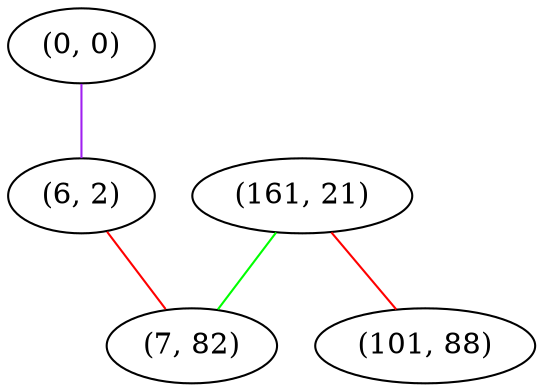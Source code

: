 graph "" {
"(0, 0)";
"(161, 21)";
"(6, 2)";
"(101, 88)";
"(7, 82)";
"(0, 0)" -- "(6, 2)"  [color=purple, key=0, weight=4];
"(161, 21)" -- "(101, 88)"  [color=red, key=0, weight=1];
"(161, 21)" -- "(7, 82)"  [color=green, key=0, weight=2];
"(6, 2)" -- "(7, 82)"  [color=red, key=0, weight=1];
}

